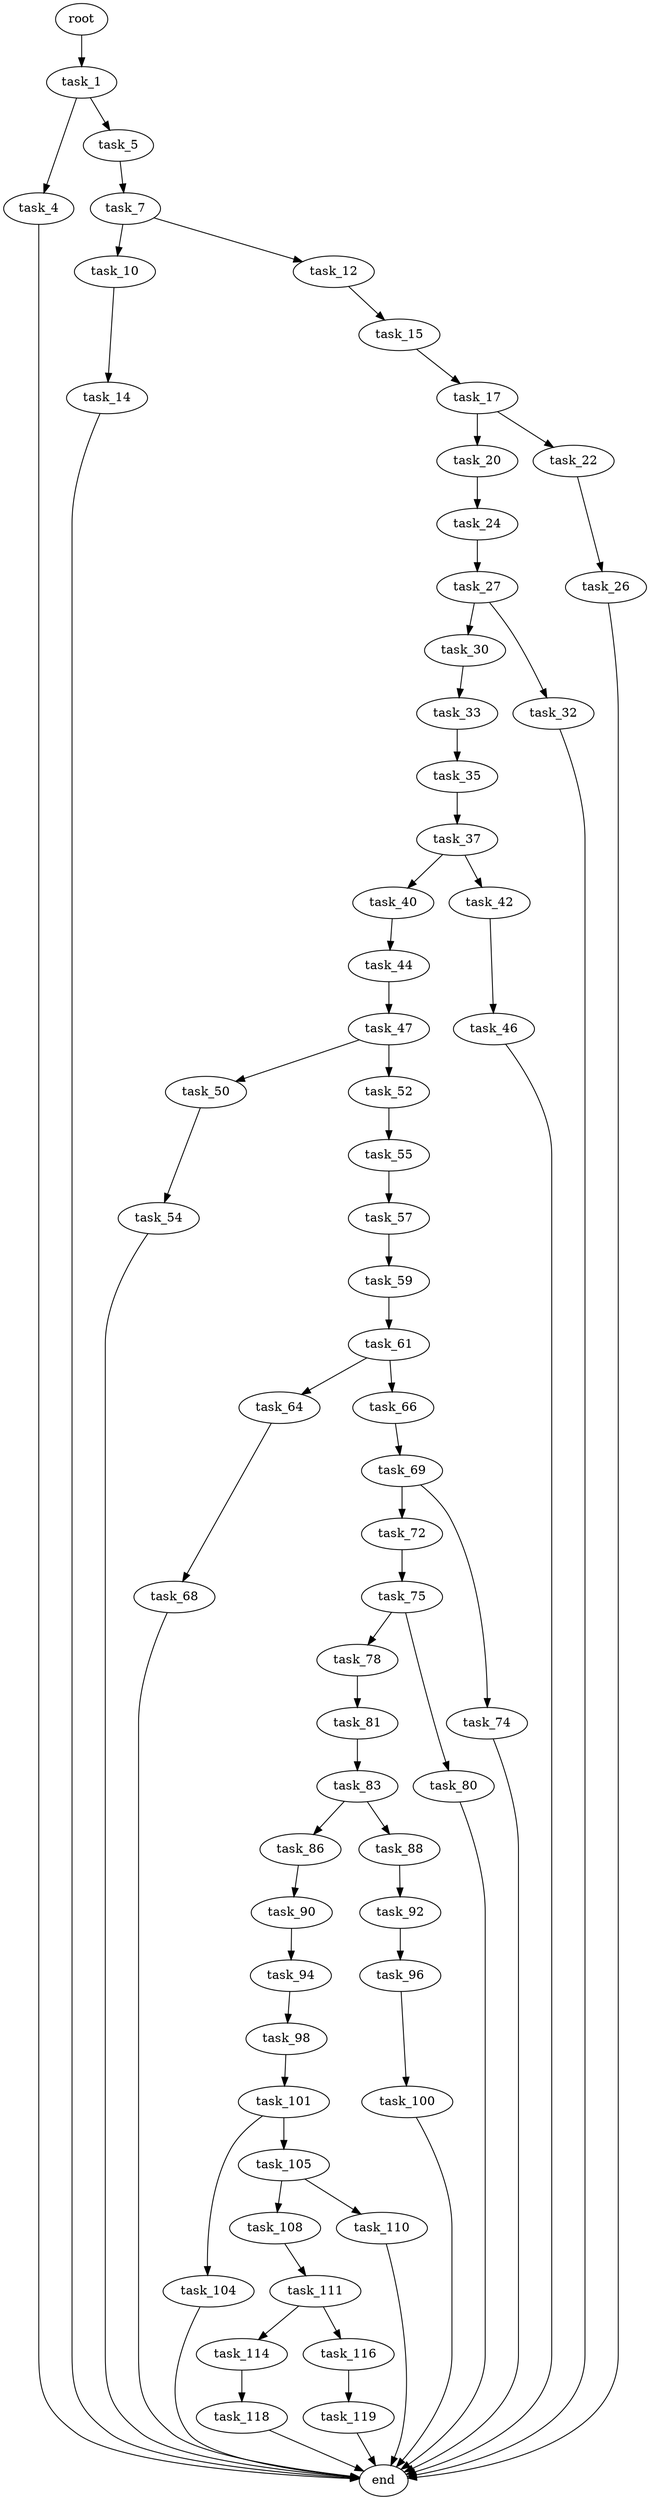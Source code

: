digraph G {
  root [size="0.000000"];
  task_1 [size="7436811610.000000"];
  task_4 [size="7632827154.000000"];
  task_5 [size="477353815256.000000"];
  end [size="0.000000"];
  task_7 [size="11124419422.000000"];
  task_10 [size="12379480786.000000"];
  task_12 [size="29181623284.000000"];
  task_14 [size="782757789696.000000"];
  task_15 [size="238055922255.000000"];
  task_17 [size="134217728000.000000"];
  task_20 [size="68719476736.000000"];
  task_22 [size="1073741824000.000000"];
  task_24 [size="612429214.000000"];
  task_26 [size="237114349301.000000"];
  task_27 [size="8319964846.000000"];
  task_30 [size="792587743071.000000"];
  task_32 [size="3512972850.000000"];
  task_33 [size="9867765043.000000"];
  task_35 [size="1418971967997.000000"];
  task_37 [size="1030772724155.000000"];
  task_40 [size="9199351508.000000"];
  task_42 [size="6308804041.000000"];
  task_44 [size="1810977462.000000"];
  task_46 [size="760593101535.000000"];
  task_47 [size="64977144688.000000"];
  task_50 [size="5352590848.000000"];
  task_52 [size="549755813888.000000"];
  task_54 [size="162683820624.000000"];
  task_55 [size="558830083646.000000"];
  task_57 [size="231928233984.000000"];
  task_59 [size="68719476736.000000"];
  task_61 [size="77760105647.000000"];
  task_64 [size="782757789696.000000"];
  task_66 [size="3145984700.000000"];
  task_68 [size="231928233984.000000"];
  task_69 [size="11605466755.000000"];
  task_72 [size="48234684228.000000"];
  task_74 [size="1085226211151.000000"];
  task_75 [size="26177227496.000000"];
  task_78 [size="9411759707.000000"];
  task_80 [size="9190910407.000000"];
  task_81 [size="231928233984.000000"];
  task_83 [size="99941769250.000000"];
  task_86 [size="28646714568.000000"];
  task_88 [size="40896736696.000000"];
  task_90 [size="3133975118.000000"];
  task_92 [size="782757789696.000000"];
  task_94 [size="1675969222.000000"];
  task_96 [size="30113786555.000000"];
  task_98 [size="410219849104.000000"];
  task_100 [size="43364698283.000000"];
  task_101 [size="428180165244.000000"];
  task_104 [size="782757789696.000000"];
  task_105 [size="782944823285.000000"];
  task_108 [size="3210614426.000000"];
  task_110 [size="5543899282.000000"];
  task_111 [size="3141861300.000000"];
  task_114 [size="1740826483.000000"];
  task_116 [size="1073741824000.000000"];
  task_118 [size="240360047495.000000"];
  task_119 [size="549755813888.000000"];

  root -> task_1 [size="1.000000"];
  task_1 -> task_4 [size="536870912.000000"];
  task_1 -> task_5 [size="536870912.000000"];
  task_4 -> end [size="1.000000"];
  task_5 -> task_7 [size="679477248.000000"];
  task_7 -> task_10 [size="536870912.000000"];
  task_7 -> task_12 [size="536870912.000000"];
  task_10 -> task_14 [size="679477248.000000"];
  task_12 -> task_15 [size="33554432.000000"];
  task_14 -> end [size="1.000000"];
  task_15 -> task_17 [size="209715200.000000"];
  task_17 -> task_20 [size="209715200.000000"];
  task_17 -> task_22 [size="209715200.000000"];
  task_20 -> task_24 [size="134217728.000000"];
  task_22 -> task_26 [size="838860800.000000"];
  task_24 -> task_27 [size="33554432.000000"];
  task_26 -> end [size="1.000000"];
  task_27 -> task_30 [size="134217728.000000"];
  task_27 -> task_32 [size="134217728.000000"];
  task_30 -> task_33 [size="838860800.000000"];
  task_32 -> end [size="1.000000"];
  task_33 -> task_35 [size="301989888.000000"];
  task_35 -> task_37 [size="838860800.000000"];
  task_37 -> task_40 [size="838860800.000000"];
  task_37 -> task_42 [size="838860800.000000"];
  task_40 -> task_44 [size="536870912.000000"];
  task_42 -> task_46 [size="411041792.000000"];
  task_44 -> task_47 [size="33554432.000000"];
  task_46 -> end [size="1.000000"];
  task_47 -> task_50 [size="75497472.000000"];
  task_47 -> task_52 [size="75497472.000000"];
  task_50 -> task_54 [size="209715200.000000"];
  task_52 -> task_55 [size="536870912.000000"];
  task_54 -> end [size="1.000000"];
  task_55 -> task_57 [size="838860800.000000"];
  task_57 -> task_59 [size="301989888.000000"];
  task_59 -> task_61 [size="134217728.000000"];
  task_61 -> task_64 [size="75497472.000000"];
  task_61 -> task_66 [size="75497472.000000"];
  task_64 -> task_68 [size="679477248.000000"];
  task_66 -> task_69 [size="134217728.000000"];
  task_68 -> end [size="1.000000"];
  task_69 -> task_72 [size="209715200.000000"];
  task_69 -> task_74 [size="209715200.000000"];
  task_72 -> task_75 [size="134217728.000000"];
  task_74 -> end [size="1.000000"];
  task_75 -> task_78 [size="411041792.000000"];
  task_75 -> task_80 [size="411041792.000000"];
  task_78 -> task_81 [size="209715200.000000"];
  task_80 -> end [size="1.000000"];
  task_81 -> task_83 [size="301989888.000000"];
  task_83 -> task_86 [size="411041792.000000"];
  task_83 -> task_88 [size="411041792.000000"];
  task_86 -> task_90 [size="134217728.000000"];
  task_88 -> task_92 [size="679477248.000000"];
  task_90 -> task_94 [size="75497472.000000"];
  task_92 -> task_96 [size="679477248.000000"];
  task_94 -> task_98 [size="134217728.000000"];
  task_96 -> task_100 [size="679477248.000000"];
  task_98 -> task_101 [size="301989888.000000"];
  task_100 -> end [size="1.000000"];
  task_101 -> task_104 [size="536870912.000000"];
  task_101 -> task_105 [size="536870912.000000"];
  task_104 -> end [size="1.000000"];
  task_105 -> task_108 [size="838860800.000000"];
  task_105 -> task_110 [size="838860800.000000"];
  task_108 -> task_111 [size="134217728.000000"];
  task_110 -> end [size="1.000000"];
  task_111 -> task_114 [size="75497472.000000"];
  task_111 -> task_116 [size="75497472.000000"];
  task_114 -> task_118 [size="33554432.000000"];
  task_116 -> task_119 [size="838860800.000000"];
  task_118 -> end [size="1.000000"];
  task_119 -> end [size="1.000000"];
}
